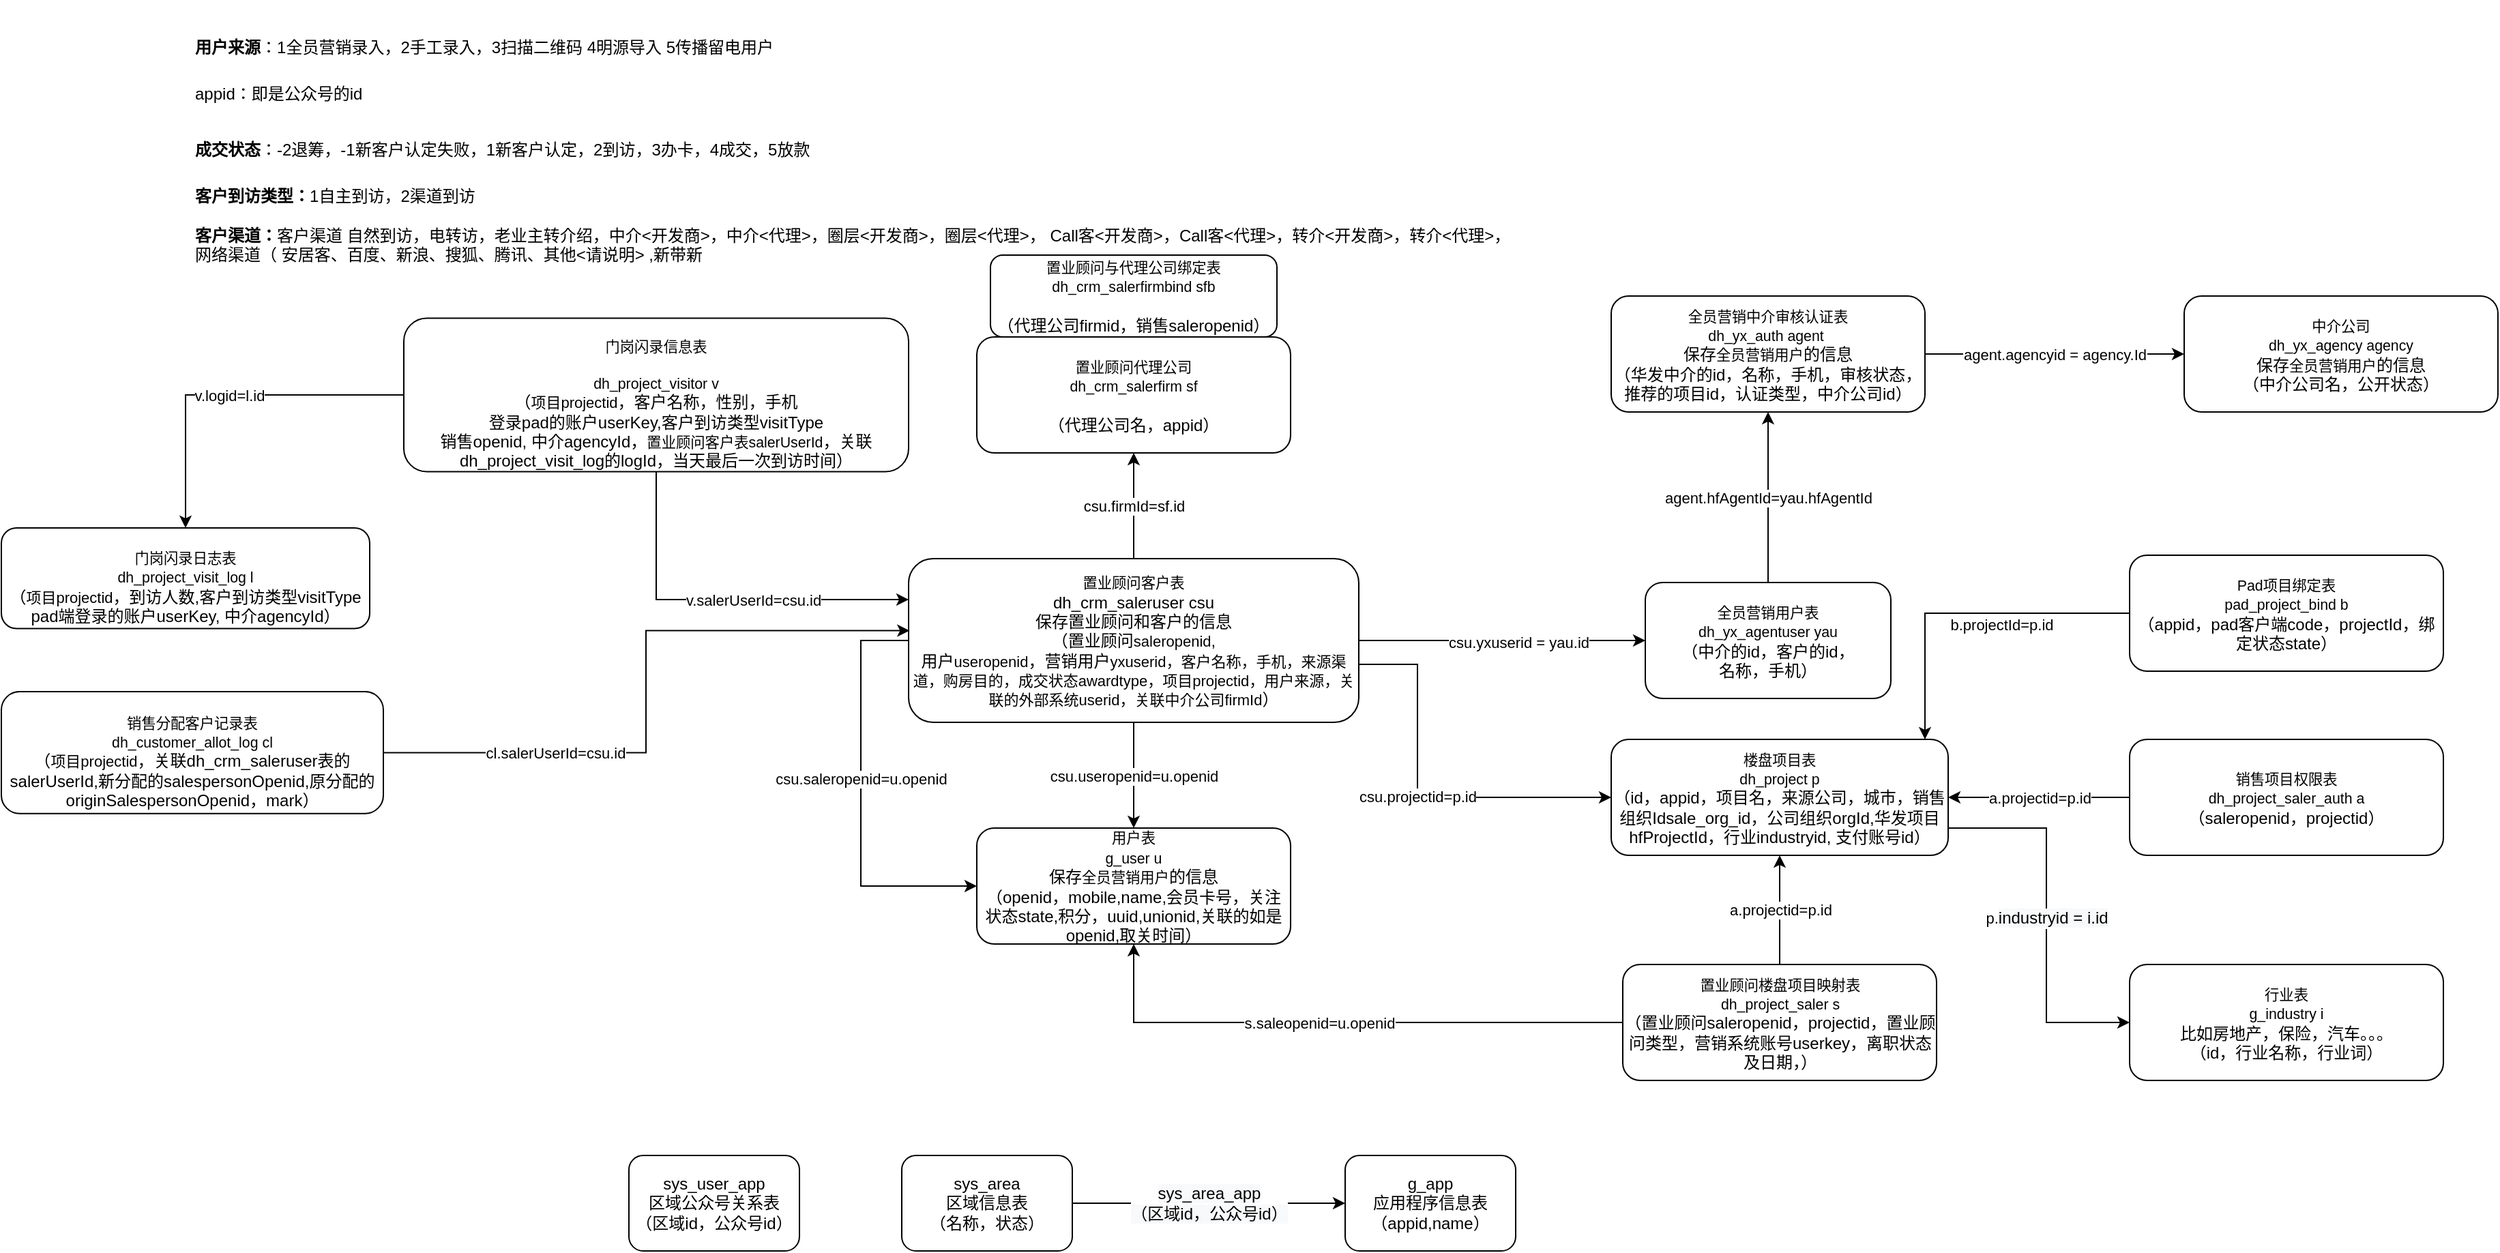 <mxfile version="14.9.6" type="github" pages="3">
  <diagram id="eaGL7Z7917qESnS54RT0" name="移动案场">
    <mxGraphModel dx="1609" dy="436" grid="1" gridSize="10" guides="1" tooltips="1" connect="1" arrows="1" fold="1" page="1" pageScale="1" pageWidth="827" pageHeight="1169" math="0" shadow="0">
      <root>
        <mxCell id="0" />
        <mxCell id="1" parent="0" />
        <mxCell id="XDihBJkEoJ0V1uG7NVt8-1" style="edgeStyle=orthogonalEdgeStyle;rounded=0;orthogonalLoop=1;jettySize=auto;html=1;entryX=0;entryY=0.5;entryDx=0;entryDy=0;" parent="1" source="XDihBJkEoJ0V1uG7NVt8-9" target="XDihBJkEoJ0V1uG7NVt8-11" edge="1">
          <mxGeometry relative="1" as="geometry" />
        </mxCell>
        <mxCell id="XDihBJkEoJ0V1uG7NVt8-2" value="csu.yxuserid = yau.id" style="edgeLabel;html=1;align=center;verticalAlign=middle;resizable=0;points=[];" parent="XDihBJkEoJ0V1uG7NVt8-1" vertex="1" connectable="0">
          <mxGeometry x="0.114" y="-1" relative="1" as="geometry">
            <mxPoint as="offset" />
          </mxGeometry>
        </mxCell>
        <mxCell id="XDihBJkEoJ0V1uG7NVt8-3" value="csu.useropenid=u.openid" style="edgeStyle=orthogonalEdgeStyle;rounded=0;orthogonalLoop=1;jettySize=auto;html=1;" parent="1" source="XDihBJkEoJ0V1uG7NVt8-9" target="XDihBJkEoJ0V1uG7NVt8-15" edge="1">
          <mxGeometry relative="1" as="geometry" />
        </mxCell>
        <mxCell id="XDihBJkEoJ0V1uG7NVt8-4" style="edgeStyle=orthogonalEdgeStyle;rounded=0;orthogonalLoop=1;jettySize=auto;html=1;entryX=0;entryY=0.5;entryDx=0;entryDy=0;exitX=0;exitY=0.5;exitDx=0;exitDy=0;" parent="1" source="XDihBJkEoJ0V1uG7NVt8-9" target="XDihBJkEoJ0V1uG7NVt8-15" edge="1">
          <mxGeometry relative="1" as="geometry">
            <mxPoint x="30" y="460" as="sourcePoint" />
            <Array as="points">
              <mxPoint x="30" y="513" />
              <mxPoint x="30" y="693" />
            </Array>
          </mxGeometry>
        </mxCell>
        <mxCell id="XDihBJkEoJ0V1uG7NVt8-5" value="csu.saleropenid=u.openid" style="edgeLabel;html=1;align=center;verticalAlign=middle;resizable=0;points=[];" parent="XDihBJkEoJ0V1uG7NVt8-4" vertex="1" connectable="0">
          <mxGeometry x="-0.092" relative="1" as="geometry">
            <mxPoint as="offset" />
          </mxGeometry>
        </mxCell>
        <mxCell id="XDihBJkEoJ0V1uG7NVt8-6" value="csu.firmId=sf.id" style="edgeStyle=orthogonalEdgeStyle;rounded=0;orthogonalLoop=1;jettySize=auto;html=1;" parent="1" source="XDihBJkEoJ0V1uG7NVt8-9" target="XDihBJkEoJ0V1uG7NVt8-17" edge="1">
          <mxGeometry relative="1" as="geometry" />
        </mxCell>
        <mxCell id="XDihBJkEoJ0V1uG7NVt8-7" style="edgeStyle=orthogonalEdgeStyle;rounded=0;orthogonalLoop=1;jettySize=auto;html=1;exitX=1;exitY=0.25;exitDx=0;exitDy=0;entryX=0;entryY=0.5;entryDx=0;entryDy=0;" parent="1" source="XDihBJkEoJ0V1uG7NVt8-9" target="XDihBJkEoJ0V1uG7NVt8-19" edge="1">
          <mxGeometry relative="1" as="geometry">
            <Array as="points">
              <mxPoint x="395" y="530" />
              <mxPoint x="438" y="530" />
              <mxPoint x="438" y="628" />
            </Array>
          </mxGeometry>
        </mxCell>
        <mxCell id="XDihBJkEoJ0V1uG7NVt8-8" value="csu.projectid=p.id" style="edgeLabel;html=1;align=center;verticalAlign=middle;resizable=0;points=[];" parent="XDihBJkEoJ0V1uG7NVt8-7" vertex="1" connectable="0">
          <mxGeometry x="0.139" y="1" relative="1" as="geometry">
            <mxPoint as="offset" />
          </mxGeometry>
        </mxCell>
        <mxCell id="XDihBJkEoJ0V1uG7NVt8-9" value="&lt;span style=&quot;font-size: 8pt&quot;&gt;置业顾问客户表&lt;br&gt;&lt;/span&gt;dh_crm_saleruser csu&lt;br&gt;保存置业顾问和客户的信息&lt;br&gt;（置业顾问&lt;span style=&quot;font-size: 11px ; background-color: rgb(255 , 255 , 255)&quot;&gt;saleropenid&lt;/span&gt;,&lt;br&gt;用户&lt;span style=&quot;font-size: 11px ; background-color: rgb(255 , 255 , 255)&quot;&gt;useropenid&lt;/span&gt;，营销用户&lt;span style=&quot;background-color: rgb(255 , 255 , 255)&quot;&gt;&lt;span style=&quot;font-size: 11px&quot;&gt;yxuserid，客户名称，手机，来源渠道，购房目的，成交状态&lt;/span&gt;&lt;span style=&quot;font-size: 11px&quot;&gt;awardtype，项目projectid，用户来源，关联的外部系统&lt;/span&gt;&lt;span style=&quot;font-size: 11px&quot;&gt;userid，关联中介公司firmId&lt;/span&gt;&lt;/span&gt;）" style="rounded=1;whiteSpace=wrap;html=1;" parent="1" vertex="1">
          <mxGeometry x="65" y="452.5" width="330" height="120" as="geometry" />
        </mxCell>
        <mxCell id="XDihBJkEoJ0V1uG7NVt8-10" value="agent.hfAgentId=yau.hfAgentId" style="edgeStyle=orthogonalEdgeStyle;rounded=0;orthogonalLoop=1;jettySize=auto;html=1;entryX=0.5;entryY=1;entryDx=0;entryDy=0;" parent="1" source="XDihBJkEoJ0V1uG7NVt8-11" target="XDihBJkEoJ0V1uG7NVt8-13" edge="1">
          <mxGeometry relative="1" as="geometry" />
        </mxCell>
        <mxCell id="XDihBJkEoJ0V1uG7NVt8-11" value="&lt;span style=&quot;font-size: 8pt&quot;&gt;全员营销用户表&lt;br&gt;&lt;/span&gt;&lt;span style=&quot;font-size: 8pt&quot;&gt;dh_yx_agentuser yau&lt;/span&gt;&lt;span style=&quot;font-size: 8pt&quot;&gt;&lt;br&gt;&lt;/span&gt;（中介的id，客户的id，&lt;br&gt;名称，手机）" style="rounded=1;whiteSpace=wrap;html=1;" parent="1" vertex="1">
          <mxGeometry x="605" y="470" width="180" height="85" as="geometry" />
        </mxCell>
        <mxCell id="XDihBJkEoJ0V1uG7NVt8-12" value="agent.agencyid = agency.Id" style="edgeStyle=orthogonalEdgeStyle;rounded=0;orthogonalLoop=1;jettySize=auto;html=1;" parent="1" source="XDihBJkEoJ0V1uG7NVt8-13" target="XDihBJkEoJ0V1uG7NVt8-14" edge="1">
          <mxGeometry relative="1" as="geometry" />
        </mxCell>
        <mxCell id="XDihBJkEoJ0V1uG7NVt8-13" value="&lt;span style=&quot;font-size: 8pt&quot;&gt;全员营销中介审核认证表&lt;br&gt;&lt;/span&gt;&lt;span style=&quot;font-size: 10.667px&quot;&gt;dh_yx_auth agent&lt;/span&gt;&lt;span style=&quot;font-size: 8pt&quot;&gt;&amp;nbsp;&lt;/span&gt;&lt;span style=&quot;font-size: 8pt&quot;&gt;&lt;br&gt;&lt;/span&gt;保存&lt;span style=&quot;font-size: 10.667px&quot;&gt;全员营销用户&lt;/span&gt;的信息&lt;br&gt;（华发中介的id，名称，手机，审核状态，推荐的项目id，认证类型，中介公司id）" style="rounded=1;whiteSpace=wrap;html=1;" parent="1" vertex="1">
          <mxGeometry x="580" y="260" width="230" height="85" as="geometry" />
        </mxCell>
        <mxCell id="XDihBJkEoJ0V1uG7NVt8-14" value="&lt;span style=&quot;font-size: 10.667px&quot;&gt;中介公司&lt;/span&gt;&lt;br&gt;&lt;span style=&quot;font-size: 10.667px&quot;&gt;dh_yx_agency&amp;nbsp;agency&lt;/span&gt;&lt;span style=&quot;font-size: 8pt&quot;&gt;&lt;br&gt;&lt;/span&gt;保存&lt;span style=&quot;font-size: 10.667px&quot;&gt;全员营销用户&lt;/span&gt;的信息&lt;br&gt;（中介公司名，公开状态）" style="rounded=1;whiteSpace=wrap;html=1;" parent="1" vertex="1">
          <mxGeometry x="1000" y="260" width="230" height="85" as="geometry" />
        </mxCell>
        <mxCell id="XDihBJkEoJ0V1uG7NVt8-15" value="&lt;span style=&quot;font-size: 10.667px&quot;&gt;用户表&lt;/span&gt;&lt;br&gt;&lt;span style=&quot;font-size: 10.667px&quot;&gt;g_user u&lt;/span&gt;&lt;span style=&quot;font-size: 8pt&quot;&gt;&lt;br&gt;&lt;/span&gt;保存&lt;span style=&quot;font-size: 10.667px&quot;&gt;全员营销用户&lt;/span&gt;的信息&lt;br&gt;（openid，mobile,name,会员卡号，关注状态state,积分，uuid,unionid,关联的如是openid,取关时间）" style="rounded=1;whiteSpace=wrap;html=1;" parent="1" vertex="1">
          <mxGeometry x="115" y="650" width="230" height="85" as="geometry" />
        </mxCell>
        <mxCell id="XDihBJkEoJ0V1uG7NVt8-16" value="&lt;h1&gt;&lt;b style=&quot;font-size: 12px&quot;&gt;用户来源&lt;/b&gt;&lt;span style=&quot;font-size: 12px ; font-weight: normal&quot;&gt;：1全员营销录入，2手工录入，3扫描二维码 4明源导入 5传播留电用户&lt;/span&gt;&lt;/h1&gt;&lt;div&gt;&lt;span style=&quot;text-align: center&quot;&gt;appid：即是公众号的id&lt;/span&gt;&lt;span style=&quot;font-size: 12px ; font-weight: normal&quot;&gt;&lt;br&gt;&lt;/span&gt;&lt;/div&gt;&lt;h1&gt;&lt;b style=&quot;font-size: 12px&quot;&gt;成交状态&lt;/b&gt;&lt;span style=&quot;font-size: 12px ; font-weight: normal&quot;&gt;：-2退筹，-1新客户认定失败，1新客户认定，2到访，3办卡，4成交，5放款&lt;/span&gt;&lt;/h1&gt;&lt;b&gt;客户到访类型：&lt;/b&gt;1自主到访，2渠道到访&lt;div&gt;&lt;span style=&quot;font-weight: normal ; font-size: 12px&quot;&gt;&lt;br&gt;&lt;/span&gt;&lt;/div&gt;&lt;div&gt;&lt;b&gt;客户渠道：&lt;/b&gt;客户渠道 自然到访，电转访，老业主转介绍，中介&amp;lt;开发商&amp;gt;，中介&amp;lt;代理&amp;gt;，圈层&amp;lt;开发商&amp;gt;，圈层&amp;lt;代理&amp;gt;， Call客&amp;lt;开发商&amp;gt;，Call客&amp;lt;代理&amp;gt;，转介&amp;lt;开发商&amp;gt;，转介&amp;lt;代理&amp;gt;，网络渠道（ 安居客、百度、新浪、搜狐、腾讯、其他&amp;lt;请说明&amp;gt; ,新带新&lt;/div&gt;&lt;b&gt;&lt;/b&gt;" style="text;html=1;strokeColor=none;fillColor=none;align=left;verticalAlign=middle;whiteSpace=wrap;rounded=0;spacing=2;spacingBottom=0;spacingTop=0;" parent="1" vertex="1">
          <mxGeometry x="-460" y="50" width="970" height="180" as="geometry" />
        </mxCell>
        <mxCell id="XDihBJkEoJ0V1uG7NVt8-17" value="&lt;span style=&quot;font-size: 10.667px&quot;&gt;置业顾问代理公司&lt;/span&gt;&lt;br&gt;&lt;span style=&quot;font-size: 10.667px&quot;&gt;dh_crm_salerfirm&amp;nbsp;sf&lt;/span&gt;&lt;br&gt;&lt;br&gt;（代理公司名，appid）" style="rounded=1;whiteSpace=wrap;html=1;" parent="1" vertex="1">
          <mxGeometry x="115" y="290" width="230" height="85" as="geometry" />
        </mxCell>
        <mxCell id="XDihBJkEoJ0V1uG7NVt8-18" value="p.&lt;span style=&quot;font-size: 12px ; background-color: rgb(248 , 249 , 250)&quot;&gt;industryid = i.id&lt;/span&gt;" style="edgeStyle=orthogonalEdgeStyle;rounded=0;orthogonalLoop=1;jettySize=auto;html=1;entryX=0;entryY=0.5;entryDx=0;entryDy=0;" parent="1" source="XDihBJkEoJ0V1uG7NVt8-19" target="XDihBJkEoJ0V1uG7NVt8-30" edge="1">
          <mxGeometry relative="1" as="geometry">
            <Array as="points">
              <mxPoint x="899" y="650" />
              <mxPoint x="899" y="793" />
            </Array>
          </mxGeometry>
        </mxCell>
        <mxCell id="XDihBJkEoJ0V1uG7NVt8-19" value="&lt;span style=&quot;font-size: 10.667px&quot;&gt;楼盘项目表&lt;/span&gt;&lt;br&gt;&lt;span style=&quot;font-size: 10.667px&quot;&gt;dh_project&amp;nbsp;p&lt;/span&gt;&lt;br&gt;（id，appid，项目名，来源公司，城市，销售组织Idsale_org_id，公司组织orgId,华发项目hfProjectId，行业industryid, 支付账号id）" style="rounded=1;whiteSpace=wrap;html=1;" parent="1" vertex="1">
          <mxGeometry x="580" y="585" width="247" height="85" as="geometry" />
        </mxCell>
        <mxCell id="XDihBJkEoJ0V1uG7NVt8-20" value="v.logid=l.id" style="edgeStyle=orthogonalEdgeStyle;rounded=0;orthogonalLoop=1;jettySize=auto;html=1;" parent="1" source="XDihBJkEoJ0V1uG7NVt8-23" target="XDihBJkEoJ0V1uG7NVt8-31" edge="1">
          <mxGeometry relative="1" as="geometry" />
        </mxCell>
        <mxCell id="XDihBJkEoJ0V1uG7NVt8-21" style="edgeStyle=orthogonalEdgeStyle;rounded=0;orthogonalLoop=1;jettySize=auto;html=1;entryX=0;entryY=0.25;entryDx=0;entryDy=0;" parent="1" source="XDihBJkEoJ0V1uG7NVt8-23" target="XDihBJkEoJ0V1uG7NVt8-9" edge="1">
          <mxGeometry relative="1" as="geometry" />
        </mxCell>
        <mxCell id="XDihBJkEoJ0V1uG7NVt8-22" value="v.salerUserId=csu.id" style="edgeLabel;html=1;align=center;verticalAlign=middle;resizable=0;points=[];" parent="XDihBJkEoJ0V1uG7NVt8-21" vertex="1" connectable="0">
          <mxGeometry x="0.536" y="1" relative="1" as="geometry">
            <mxPoint x="-50" y="1" as="offset" />
          </mxGeometry>
        </mxCell>
        <mxCell id="XDihBJkEoJ0V1uG7NVt8-23" value="&lt;p class=&quot;MsoNormal&quot;&gt;&lt;span style=&quot;font-size: 8.0pt&quot;&gt;门岗闪录信息表&lt;/span&gt;&lt;/p&gt;&lt;span style=&quot;font-size: 10.667px&quot;&gt;dh_project_visitor v&lt;/span&gt;&lt;br&gt;（&lt;span style=&quot;font-size: 11px ; background-color: rgb(255 , 255 , 255)&quot;&gt;项目projectid&lt;/span&gt;，客户名称，性别，手机&lt;br&gt;登录pad的账户userKey,客户到访类型visitType&lt;br&gt;销售openid, 中介agencyId，&lt;span style=&quot;font-size: 10.667px&quot;&gt;置业顾问客户表salerUserId&lt;/span&gt;，关联dh_project_visit_log的logId，当天最后一次到访时间）" style="rounded=1;whiteSpace=wrap;html=1;" parent="1" vertex="1">
          <mxGeometry x="-305" y="276.25" width="370" height="112.5" as="geometry" />
        </mxCell>
        <mxCell id="XDihBJkEoJ0V1uG7NVt8-24" value="a.projectid=p.id" style="edgeStyle=orthogonalEdgeStyle;rounded=0;orthogonalLoop=1;jettySize=auto;html=1;entryX=1;entryY=0.5;entryDx=0;entryDy=0;" parent="1" source="XDihBJkEoJ0V1uG7NVt8-25" target="XDihBJkEoJ0V1uG7NVt8-19" edge="1">
          <mxGeometry relative="1" as="geometry" />
        </mxCell>
        <mxCell id="XDihBJkEoJ0V1uG7NVt8-25" value="&lt;span style=&quot;font-size: 8pt&quot;&gt;销售项目权限表&lt;br&gt;&lt;/span&gt;&lt;span style=&quot;font-size: 10.667px&quot;&gt;dh_project_saler_auth a&lt;/span&gt;&lt;br&gt;（saleropenid，projectid）" style="rounded=1;whiteSpace=wrap;html=1;" parent="1" vertex="1">
          <mxGeometry x="960" y="585" width="230" height="85" as="geometry" />
        </mxCell>
        <mxCell id="XDihBJkEoJ0V1uG7NVt8-26" value="&lt;span style=&quot;color: rgb(0 , 0 , 0) ; font-family: &amp;#34;helvetica&amp;#34; ; font-size: 11px ; font-style: normal ; font-weight: 400 ; letter-spacing: normal ; text-align: center ; text-indent: 0px ; text-transform: none ; word-spacing: 0px ; background-color: rgb(255 , 255 , 255) ; display: inline ; float: none&quot;&gt;a.projectid=p.id&lt;/span&gt;" style="edgeStyle=orthogonalEdgeStyle;rounded=0;orthogonalLoop=1;jettySize=auto;html=1;" parent="1" source="XDihBJkEoJ0V1uG7NVt8-29" target="XDihBJkEoJ0V1uG7NVt8-19" edge="1">
          <mxGeometry relative="1" as="geometry" />
        </mxCell>
        <mxCell id="XDihBJkEoJ0V1uG7NVt8-27" style="edgeStyle=orthogonalEdgeStyle;rounded=0;orthogonalLoop=1;jettySize=auto;html=1;entryX=0.5;entryY=1;entryDx=0;entryDy=0;" parent="1" source="XDihBJkEoJ0V1uG7NVt8-29" target="XDihBJkEoJ0V1uG7NVt8-15" edge="1">
          <mxGeometry relative="1" as="geometry" />
        </mxCell>
        <mxCell id="XDihBJkEoJ0V1uG7NVt8-28" value="s.saleopenid=u.openid" style="edgeLabel;html=1;align=center;verticalAlign=middle;resizable=0;points=[];" parent="XDihBJkEoJ0V1uG7NVt8-27" vertex="1" connectable="0">
          <mxGeometry x="0.073" relative="1" as="geometry">
            <mxPoint as="offset" />
          </mxGeometry>
        </mxCell>
        <mxCell id="XDihBJkEoJ0V1uG7NVt8-29" value="&lt;span style=&quot;font-size: 10.667px&quot;&gt;置业顾问楼盘项目映射表&lt;br&gt;dh_project_saler s&lt;/span&gt;&lt;br&gt;（置业顾问saleropenid，projectid，置业顾问类型，营销系统账号userkey，离职状态及日期，）" style="rounded=1;whiteSpace=wrap;html=1;" parent="1" vertex="1">
          <mxGeometry x="588.5" y="750" width="230" height="85" as="geometry" />
        </mxCell>
        <mxCell id="XDihBJkEoJ0V1uG7NVt8-30" value="&lt;span style=&quot;font-size: 8pt&quot;&gt;行业表&lt;br&gt;&lt;/span&gt;&lt;span style=&quot;font-size: 10.667px&quot;&gt;g_industry&amp;nbsp;i&lt;br&gt;&lt;/span&gt;比如房地产，保险，汽车。。。&lt;br&gt;（id，行业名称，行业词）" style="rounded=1;whiteSpace=wrap;html=1;" parent="1" vertex="1">
          <mxGeometry x="960" y="750" width="230" height="85" as="geometry" />
        </mxCell>
        <mxCell id="XDihBJkEoJ0V1uG7NVt8-31" value="&lt;p class=&quot;MsoNormal&quot;&gt;&lt;/p&gt;&lt;span style=&quot;font-size: 8pt&quot;&gt;门岗闪录日志表&lt;br&gt;&lt;/span&gt;&lt;span style=&quot;font-size: 10.667px&quot;&gt;dh_project_visit_log l&lt;/span&gt;&lt;br&gt;（&lt;span style=&quot;font-size: 11px ; background-color: rgb(255 , 255 , 255)&quot;&gt;项目projectid&lt;/span&gt;，到访人数,客户到访类型visitType&lt;br&gt;pad端登录的账户userKey, 中介agencyId）" style="rounded=1;whiteSpace=wrap;html=1;" parent="1" vertex="1">
          <mxGeometry x="-600" y="430" width="270" height="73.75" as="geometry" />
        </mxCell>
        <mxCell id="XDihBJkEoJ0V1uG7NVt8-32" value="b.projectId=p.id" style="edgeStyle=orthogonalEdgeStyle;rounded=0;orthogonalLoop=1;jettySize=auto;html=1;" parent="1" source="XDihBJkEoJ0V1uG7NVt8-33" target="XDihBJkEoJ0V1uG7NVt8-19" edge="1">
          <mxGeometry x="-0.223" y="7" relative="1" as="geometry">
            <Array as="points">
              <mxPoint x="810" y="493" />
            </Array>
            <mxPoint y="1" as="offset" />
          </mxGeometry>
        </mxCell>
        <mxCell id="XDihBJkEoJ0V1uG7NVt8-33" value="&lt;span style=&quot;font-size: 8pt&quot;&gt;Pad项目绑定表&lt;br&gt;&lt;/span&gt;&lt;span style=&quot;font-size: 10.667px&quot;&gt;pad_project_bind b&lt;/span&gt;&lt;br&gt;（appid，pad客户端code，projectId，绑定状态state）" style="rounded=1;whiteSpace=wrap;html=1;" parent="1" vertex="1">
          <mxGeometry x="960" y="450" width="230" height="85" as="geometry" />
        </mxCell>
        <mxCell id="XDihBJkEoJ0V1uG7NVt8-34" style="edgeStyle=orthogonalEdgeStyle;rounded=0;orthogonalLoop=1;jettySize=auto;html=1;entryX=0.002;entryY=0.44;entryDx=0;entryDy=0;entryPerimeter=0;" parent="1" source="XDihBJkEoJ0V1uG7NVt8-36" target="XDihBJkEoJ0V1uG7NVt8-9" edge="1">
          <mxGeometry relative="1" as="geometry">
            <mxPoint x="10" y="490" as="targetPoint" />
          </mxGeometry>
        </mxCell>
        <mxCell id="XDihBJkEoJ0V1uG7NVt8-35" value="cl.salerUserId=csu.id" style="edgeLabel;html=1;align=center;verticalAlign=middle;resizable=0;points=[];" parent="XDihBJkEoJ0V1uG7NVt8-34" vertex="1" connectable="0">
          <mxGeometry x="-0.471" relative="1" as="geometry">
            <mxPoint as="offset" />
          </mxGeometry>
        </mxCell>
        <mxCell id="XDihBJkEoJ0V1uG7NVt8-36" value="&lt;p class=&quot;MsoNormal&quot;&gt;&lt;/p&gt;&lt;span style=&quot;font-size: 8pt&quot;&gt;销售分配客户记录&lt;/span&gt;&lt;span style=&quot;font-size: 8pt&quot;&gt;表&lt;br&gt;&lt;/span&gt;&lt;span style=&quot;font-size: 8pt&quot;&gt;dh_customer_allot_log c&lt;/span&gt;&lt;span style=&quot;font-size: 10.667px&quot;&gt;l&lt;/span&gt;&lt;br&gt;（&lt;span style=&quot;font-size: 11px ; background-color: rgb(255 , 255 , 255)&quot;&gt;项目projectid&lt;/span&gt;，关联dh_crm_saleruser表的salerUserId,新分配的salespersonOpenid,原分配的originSalespersonOpenid，mark）" style="rounded=1;whiteSpace=wrap;html=1;" parent="1" vertex="1">
          <mxGeometry x="-600" y="550" width="280" height="89.37" as="geometry" />
        </mxCell>
        <mxCell id="XDihBJkEoJ0V1uG7NVt8-37" value="&lt;span style=&quot;font-size: 10.667px&quot;&gt;置业顾问与代理公司绑定表dh_crm_salerfirmbind sfb&lt;/span&gt;&lt;br&gt;&lt;br&gt;（代理公司firmid，销售saleropenid）" style="rounded=1;whiteSpace=wrap;html=1;" parent="1" vertex="1">
          <mxGeometry x="125" y="230" width="210" height="60" as="geometry" />
        </mxCell>
        <mxCell id="XDihBJkEoJ0V1uG7NVt8-38" value="&lt;span style=&quot;color: rgb(0 , 0 , 0) ; font-family: &amp;#34;helvetica&amp;#34; ; font-size: 12px ; font-style: normal ; font-weight: 400 ; letter-spacing: normal ; text-align: center ; text-indent: 0px ; text-transform: none ; word-spacing: 0px ; background-color: rgb(248 , 249 , 250) ; display: inline ; float: none&quot;&gt;sys_area_app&lt;/span&gt;&lt;br&gt;&lt;span style=&quot;font-size: 12px ; background-color: rgb(248 , 249 , 250)&quot;&gt;（区域id，公众号id）&lt;/span&gt;" style="edgeStyle=orthogonalEdgeStyle;rounded=0;orthogonalLoop=1;jettySize=auto;html=1;" parent="1" source="XDihBJkEoJ0V1uG7NVt8-39" target="XDihBJkEoJ0V1uG7NVt8-41" edge="1">
          <mxGeometry relative="1" as="geometry" />
        </mxCell>
        <mxCell id="XDihBJkEoJ0V1uG7NVt8-39" value="sys_area&lt;br&gt;区域信息表&lt;br&gt;（名称，状态）" style="rounded=1;whiteSpace=wrap;html=1;" parent="1" vertex="1">
          <mxGeometry x="60" y="890" width="125" height="70" as="geometry" />
        </mxCell>
        <mxCell id="XDihBJkEoJ0V1uG7NVt8-40" value="sys_user_app&lt;br&gt;区域公众号关系表&lt;br&gt;（区域id，公众号id）" style="rounded=1;whiteSpace=wrap;html=1;" parent="1" vertex="1">
          <mxGeometry x="-140" y="890" width="125" height="70" as="geometry" />
        </mxCell>
        <mxCell id="XDihBJkEoJ0V1uG7NVt8-41" value="g_app&lt;br&gt;应用程序信息表&lt;br&gt;（appid,name）" style="rounded=1;whiteSpace=wrap;html=1;" parent="1" vertex="1">
          <mxGeometry x="385" y="890" width="125" height="70" as="geometry" />
        </mxCell>
      </root>
    </mxGraphModel>
  </diagram>
  <diagram id="nFGt0MqnmTu4ru6C3Byg" name="潜客池">
    <mxGraphModel dx="2662" dy="420" grid="1" gridSize="10" guides="1" tooltips="1" connect="1" arrows="1" fold="1" page="1" pageScale="1" pageWidth="827" pageHeight="1169" math="0" shadow="0">
      <root>
        <mxCell id="UukvisJaQZ7xhcI8X70N-0" />
        <mxCell id="UukvisJaQZ7xhcI8X70N-1" parent="UukvisJaQZ7xhcI8X70N-0" />
        <mxCell id="K4eQCQfbDMpkofptSABG-0" value="&lt;span style=&quot;font-size: 10.667px&quot;&gt;空中团队配置表&lt;br&gt;&lt;/span&gt;&lt;span style=&quot;font-size: 8pt&quot;&gt;cp_team_group g&lt;/span&gt;&lt;br&gt;（id,团队名称,区域,appid,城市名称,&lt;br&gt;项目id,项目名称,类型【1项目级,2城市级】，状态【启用/停用】&lt;br&gt;）" style="rounded=1;whiteSpace=wrap;html=1;" parent="UukvisJaQZ7xhcI8X70N-1" vertex="1">
          <mxGeometry x="-470" y="500" width="230" height="85" as="geometry" />
        </mxCell>
        <mxCell id="K4eQCQfbDMpkofptSABG-1" value="u.team_id=g.id" style="edgeStyle=orthogonalEdgeStyle;rounded=0;orthogonalLoop=1;jettySize=auto;html=1;entryX=1;entryY=0.5;entryDx=0;entryDy=0;" parent="UukvisJaQZ7xhcI8X70N-1" source="K4eQCQfbDMpkofptSABG-2" target="K4eQCQfbDMpkofptSABG-0" edge="1">
          <mxGeometry relative="1" as="geometry" />
        </mxCell>
        <mxCell id="K4eQCQfbDMpkofptSABG-2" value="&lt;span style=&quot;font-size: 10.667px&quot;&gt;空中团队人员表&lt;/span&gt;&lt;br&gt;&lt;span style=&quot;font-size: 8pt&quot;&gt;cp_team_user u&lt;/span&gt;&lt;br&gt;（销售open_id,销售华发账号user_key,角色【0置业顾问,1负责人】，销售姓名，团队id，状态【启用/停用】）" style="rounded=1;whiteSpace=wrap;html=1;" parent="UukvisJaQZ7xhcI8X70N-1" vertex="1">
          <mxGeometry x="-100" y="500" width="230" height="85" as="geometry" />
        </mxCell>
        <mxCell id="K4eQCQfbDMpkofptSABG-3" value="&lt;span style=&quot;font-size: 10.667px&quot;&gt;潜客池用户表&lt;br&gt;&lt;/span&gt;&lt;span style=&quot;font-size: 8pt&quot;&gt;cp_user u&lt;/span&gt;&lt;br&gt;（id，app_id，union_id，nickname，level，open_id，user_id【随机uuid】，del_flag，mobile）" style="rounded=1;whiteSpace=wrap;html=1;" parent="UukvisJaQZ7xhcI8X70N-1" vertex="1">
          <mxGeometry x="-70" y="327.5" width="290" height="85" as="geometry" />
        </mxCell>
        <mxCell id="K4eQCQfbDMpkofptSABG-6" style="edgeStyle=orthogonalEdgeStyle;rounded=0;orthogonalLoop=1;jettySize=auto;html=1;" parent="UukvisJaQZ7xhcI8X70N-1" source="K4eQCQfbDMpkofptSABG-4" target="K4eQCQfbDMpkofptSABG-3" edge="1">
          <mxGeometry relative="1" as="geometry" />
        </mxCell>
        <mxCell id="K4eQCQfbDMpkofptSABG-7" value="su.user_id = u.user_id&amp;nbsp;" style="edgeLabel;html=1;align=center;verticalAlign=middle;resizable=0;points=[];" parent="K4eQCQfbDMpkofptSABG-6" vertex="1" connectable="0">
          <mxGeometry x="0.138" y="1" relative="1" as="geometry">
            <mxPoint x="-28" y="1" as="offset" />
          </mxGeometry>
        </mxCell>
        <mxCell id="K4eQCQfbDMpkofptSABG-4" value="&lt;span style=&quot;font-size: 10.667px&quot;&gt;销售客户关联表&lt;br&gt;cp_saler_user&lt;/span&gt;&lt;span style=&quot;font-size: 8pt&quot;&gt;&amp;nbsp;su&lt;/span&gt;&lt;br&gt;（id，app_id，销售open_id，user_id，remark，del_flag，mobile，project_name，saler_name，销售userKey，是否接听follow，是否有意向purpose，如是rs_project_id，是否已拨打is_call，最近跟进时间follow_time，cp_user_log表log_id，&lt;br&gt;首次意向时间，首次拨打时间，首次接听时间，&lt;br&gt;is_report，report_time【报备时间】，&lt;br&gt;is_allot【是否分配0否，1项目分配,2城市分配】，&lt;br&gt;level【等级-1D 0C 1B 2A】，&lt;br&gt;project_id【华发项目id，6位】）" style="rounded=1;whiteSpace=wrap;html=1;" parent="UukvisJaQZ7xhcI8X70N-1" vertex="1">
          <mxGeometry x="-620" y="280" width="380" height="180" as="geometry" />
        </mxCell>
        <mxCell id="K4eQCQfbDMpkofptSABG-5" value="&lt;span style=&quot;font-size: 10.667px&quot;&gt;推送记录表&lt;/span&gt;&lt;br&gt;&lt;span style=&quot;font-size: 10.667px&quot;&gt;cp_user_log&lt;/span&gt;&lt;span style=&quot;font-size: 8pt&quot;&gt;&amp;nbsp;u&lt;/span&gt;&lt;br&gt;（id，app_id，union_id，ip，mobile，头像，昵称，open_id，&lt;br&gt;user_id，user_key，如是rs_project_id，project_name，&lt;br&gt;销售open_id，销售姓名，aicall客次数，触达批次batch_id，&lt;br&gt;来源【 0:h5 1:微信小程序 2转介】，来源方式，来源页面page_id，标题page_title，&lt;br&gt;is_allot【是否分配0否，1项目分配,2城市分配】，&lt;br&gt;转介原销售source_saler_name，source_saler_open_id,&lt;br&gt;转介原项目source_project_id，source_project_name，&lt;br&gt;活动act_id，活动名称act_name&lt;br&gt;project_id【华发项目id，6位】，是否有效is_valid，是否关注is_fans）" style="rounded=1;whiteSpace=wrap;html=1;" parent="UukvisJaQZ7xhcI8X70N-1" vertex="1">
          <mxGeometry x="-1200" y="285" width="460" height="170" as="geometry" />
        </mxCell>
        <mxCell id="K4eQCQfbDMpkofptSABG-10" value="tl.batch_id=b.id" style="edgeStyle=orthogonalEdgeStyle;rounded=0;orthogonalLoop=1;jettySize=auto;html=1;" parent="UukvisJaQZ7xhcI8X70N-1" source="K4eQCQfbDMpkofptSABG-8" target="K4eQCQfbDMpkofptSABG-9" edge="1">
          <mxGeometry relative="1" as="geometry" />
        </mxCell>
        <mxCell id="K4eQCQfbDMpkofptSABG-11" value="tl.user_id=u.user_id" style="edgeStyle=orthogonalEdgeStyle;rounded=0;orthogonalLoop=1;jettySize=auto;html=1;" parent="UukvisJaQZ7xhcI8X70N-1" source="K4eQCQfbDMpkofptSABG-8" target="K4eQCQfbDMpkofptSABG-3" edge="1">
          <mxGeometry relative="1" as="geometry" />
        </mxCell>
        <mxCell id="K4eQCQfbDMpkofptSABG-8" value="&lt;span style=&quot;font-size: 10.667px&quot;&gt;触达详细客户表&lt;/span&gt;&lt;br&gt;&lt;span style=&quot;font-size: 8pt&quot;&gt;cp_touch_log tl&lt;/span&gt;&lt;br&gt;（id，batch_id，user_id，create_time）" style="rounded=1;whiteSpace=wrap;html=1;" parent="UukvisJaQZ7xhcI8X70N-1" vertex="1">
          <mxGeometry x="400" y="327.5" width="290" height="85" as="geometry" />
        </mxCell>
        <mxCell id="K4eQCQfbDMpkofptSABG-9" value="&lt;span style=&quot;font-size: 10.667px&quot;&gt;触达批次表&lt;/span&gt;&lt;br&gt;&lt;span style=&quot;font-size: 8pt&quot;&gt;cp_touch_batch b&lt;/span&gt;&lt;br&gt;（id，saler_open_id，触达时间，触达人数touch_number，&lt;br&gt;类型type【0批量触达，1:单人触达】&lt;br&gt;来源页面page_id，标题page_title，内容content，&lt;br&gt;level【对哪个等级的用户做的触达0C1B2A】&lt;br&gt;touch_way【触达方式 1话费、2红包、3流量、4问卷、5aicall客、6活动】）" style="rounded=1;whiteSpace=wrap;html=1;" parent="UukvisJaQZ7xhcI8X70N-1" vertex="1">
          <mxGeometry x="330" y="110" width="430" height="110" as="geometry" />
        </mxCell>
        <mxCell id="cHUheyltoiaNRc8e_QKf-0" value="&lt;span style=&quot;font-size: 10.667px&quot;&gt;项目流程表&lt;br&gt;rs_project_process&lt;/span&gt;&lt;br&gt;（id，app_id，project_id，project_name，流程process_key，&lt;br&gt;process_type【流程类型：1分配流程 2潜客转换流程】）" style="rounded=1;whiteSpace=wrap;html=1;" parent="UukvisJaQZ7xhcI8X70N-1" vertex="1">
          <mxGeometry x="340" y="490" width="350" height="85" as="geometry" />
        </mxCell>
        <mxCell id="cHUheyltoiaNRc8e_QKf-1" value="&lt;span style=&quot;font-size: 10.667px&quot;&gt;分配失败用户&lt;br&gt;cp_allot_fail_user&lt;/span&gt;" style="rounded=1;whiteSpace=wrap;html=1;" parent="UukvisJaQZ7xhcI8X70N-1" vertex="1">
          <mxGeometry x="350" y="610" width="350" height="85" as="geometry" />
        </mxCell>
        <mxCell id="cHUheyltoiaNRc8e_QKf-2" value="&lt;span style=&quot;color: rgb(43 , 43 , 43) ; font-family: , &amp;#34;helvetica neue&amp;#34; , &amp;#34;helvetica&amp;#34; , &amp;#34;pingfang sc&amp;#34; , &amp;#34;microsoft yahei&amp;#34; , &amp;#34;source han sans sc&amp;#34; , &amp;#34;noto sans cjk sc&amp;#34; , &amp;#34;wenquanyi micro hei&amp;#34; , sans-serif ; background-color: rgb(255 , 255 , 255)&quot;&gt;报备信息表&lt;br&gt;&lt;/span&gt;&lt;span style=&quot;background-color: rgb(255 , 255 , 255)&quot;&gt;&lt;font color=&quot;#2b2b2b&quot;&gt;rs_report&lt;/font&gt;&lt;br&gt;&lt;font color=&quot;#2b2b2b&quot;&gt;（cp_user_id，cp_user_name，cp_user_phone，sale_org，project_id，project_name，hf_project_id，city_id，&lt;br&gt;agent_type，agent_id，agent_name【配置文件获取】，&lt;br&gt;agent_user_key，status，&lt;br&gt;assign_from【到访有效期开始日期】，&lt;br&gt;assign_to【到访有效期截止日期】，&lt;br&gt;华发唯一客户cus_id，报备状态report_status，备注report_desc，sale_user_key，distribute_desc&lt;/font&gt;&lt;font color=&quot;#2b2b2b&quot;&gt;）&lt;/font&gt;&lt;br&gt;&lt;/span&gt;" style="rounded=1;whiteSpace=wrap;html=1;" parent="UukvisJaQZ7xhcI8X70N-1" vertex="1">
          <mxGeometry x="-180" y="610" width="360" height="150" as="geometry" />
        </mxCell>
        <mxCell id="cHUheyltoiaNRc8e_QKf-3" value="&lt;span style=&quot;color: rgb(43 , 43 , 43) ; font-family: , &amp;#34;helvetica neue&amp;#34; , &amp;#34;helvetica&amp;#34; , &amp;#34;pingfang sc&amp;#34; , &amp;#34;microsoft yahei&amp;#34; , &amp;#34;source han sans sc&amp;#34; , &amp;#34;noto sans cjk sc&amp;#34; , &amp;#34;wenquanyi micro hei&amp;#34; , sans-serif ; background-color: rgb(255 , 255 , 255)&quot;&gt;推送记录表&lt;br&gt;&lt;/span&gt;&lt;span style=&quot;color: rgb(43 , 43 , 43) ; font-family: , &amp;#34;helvetica neue&amp;#34; , &amp;#34;helvetica&amp;#34; , &amp;#34;pingfang sc&amp;#34; , &amp;#34;microsoft yahei&amp;#34; , &amp;#34;source han sans sc&amp;#34; , &amp;#34;noto sans cjk sc&amp;#34; , &amp;#34;wenquanyi micro hei&amp;#34; , sans-serif ; background-color: rgb(255 , 255 , 255)&quot;&gt;cp_user_log&amp;nbsp;&lt;/span&gt;&lt;span style=&quot;color: rgb(43 , 43 , 43) ; font-family: , &amp;#34;helvetica neue&amp;#34; , &amp;#34;helvetica&amp;#34; , &amp;#34;pingfang sc&amp;#34; , &amp;#34;microsoft yahei&amp;#34; , &amp;#34;source han sans sc&amp;#34; , &amp;#34;noto sans cjk sc&amp;#34; , &amp;#34;wenquanyi micro hei&amp;#34; , sans-serif ; background-color: rgb(255 , 255 , 255)&quot;&gt;&lt;br&gt;&lt;/span&gt;" style="rounded=1;whiteSpace=wrap;html=1;" parent="UukvisJaQZ7xhcI8X70N-1" vertex="1">
          <mxGeometry x="280" y="790" width="350" height="85" as="geometry" />
        </mxCell>
      </root>
    </mxGraphModel>
  </diagram>
  <diagram id="rLOTkTC1GYRhujwSjVxk" name="门岗新旧服务">
    <mxGraphModel dx="920" dy="513" grid="1" gridSize="10" guides="1" tooltips="1" connect="1" arrows="1" fold="1" page="1" pageScale="1" pageWidth="827" pageHeight="1169" math="0" shadow="0">
      <root>
        <mxCell id="LPDnRRl9zzSa4NYrL10U-0" />
        <mxCell id="LPDnRRl9zzSa4NYrL10U-1" parent="LPDnRRl9zzSa4NYrL10U-0" />
        <mxCell id="LPDnRRl9zzSa4NYrL10U-5" value="" style="edgeStyle=orthogonalEdgeStyle;rounded=0;orthogonalLoop=1;jettySize=auto;html=1;" edge="1" parent="LPDnRRl9zzSa4NYrL10U-1" source="LPDnRRl9zzSa4NYrL10U-3" target="LPDnRRl9zzSa4NYrL10U-4">
          <mxGeometry relative="1" as="geometry" />
        </mxCell>
        <mxCell id="LPDnRRl9zzSa4NYrL10U-3" value="销售分配" style="rounded=0;whiteSpace=wrap;html=1;fillColor=#008a00;strokeColor=#005700;fontColor=#ffffff;" vertex="1" parent="LPDnRRl9zzSa4NYrL10U-1">
          <mxGeometry x="1120" y="65" width="120" height="60" as="geometry" />
        </mxCell>
        <mxCell id="LPDnRRl9zzSa4NYrL10U-7" value="有" style="edgeStyle=orthogonalEdgeStyle;rounded=0;orthogonalLoop=1;jettySize=auto;html=1;" edge="1" parent="LPDnRRl9zzSa4NYrL10U-1" source="LPDnRRl9zzSa4NYrL10U-4" target="LPDnRRl9zzSa4NYrL10U-6">
          <mxGeometry relative="1" as="geometry" />
        </mxCell>
        <mxCell id="LPDnRRl9zzSa4NYrL10U-11" value="无" style="edgeStyle=orthogonalEdgeStyle;rounded=0;orthogonalLoop=1;jettySize=auto;html=1;" edge="1" parent="LPDnRRl9zzSa4NYrL10U-1" source="LPDnRRl9zzSa4NYrL10U-4" target="LPDnRRl9zzSa4NYrL10U-10">
          <mxGeometry relative="1" as="geometry" />
        </mxCell>
        <mxCell id="LPDnRRl9zzSa4NYrL10U-4" value="reportId" style="rhombus;whiteSpace=wrap;html=1;rounded=0;" vertex="1" parent="LPDnRRl9zzSa4NYrL10U-1">
          <mxGeometry x="1140" y="195" width="80" height="80" as="geometry" />
        </mxCell>
        <mxCell id="LPDnRRl9zzSa4NYrL10U-9" value="" style="edgeStyle=orthogonalEdgeStyle;rounded=0;orthogonalLoop=1;jettySize=auto;html=1;" edge="1" parent="LPDnRRl9zzSa4NYrL10U-1" source="LPDnRRl9zzSa4NYrL10U-6" target="LPDnRRl9zzSa4NYrL10U-8">
          <mxGeometry relative="1" as="geometry" />
        </mxCell>
        <mxCell id="LPDnRRl9zzSa4NYrL10U-6" value="分配客户给销售&lt;br&gt;【全民营销客户】" style="whiteSpace=wrap;html=1;rounded=0;fillColor=#dae8fc;strokeColor=#6c8ebf;" vertex="1" parent="LPDnRRl9zzSa4NYrL10U-1">
          <mxGeometry x="1300" y="205" width="120" height="60" as="geometry" />
        </mxCell>
        <mxCell id="LPDnRRl9zzSa4NYrL10U-8" value="渠道确认到访" style="whiteSpace=wrap;html=1;rounded=0;fillColor=#dae8fc;strokeColor=#6c8ebf;" vertex="1" parent="LPDnRRl9zzSa4NYrL10U-1">
          <mxGeometry x="1300" y="335" width="120" height="60" as="geometry" />
        </mxCell>
        <mxCell id="LPDnRRl9zzSa4NYrL10U-13" value="" style="edgeStyle=orthogonalEdgeStyle;rounded=0;orthogonalLoop=1;jettySize=auto;html=1;" edge="1" parent="LPDnRRl9zzSa4NYrL10U-1" source="LPDnRRl9zzSa4NYrL10U-10" target="LPDnRRl9zzSa4NYrL10U-12">
          <mxGeometry relative="1" as="geometry" />
        </mxCell>
        <mxCell id="LPDnRRl9zzSa4NYrL10U-10" value="保存到访记录&lt;br&gt;【自然到访客户】" style="whiteSpace=wrap;html=1;rounded=0;fillColor=#dae8fc;strokeColor=#6c8ebf;" vertex="1" parent="LPDnRRl9zzSa4NYrL10U-1">
          <mxGeometry x="940" y="205" width="120" height="60" as="geometry" />
        </mxCell>
        <mxCell id="LPDnRRl9zzSa4NYrL10U-12" value="分配客户给销售&lt;br&gt;【自然来访客户】" style="whiteSpace=wrap;html=1;rounded=0;fillColor=#dae8fc;strokeColor=#6c8ebf;" vertex="1" parent="LPDnRRl9zzSa4NYrL10U-1">
          <mxGeometry x="940" y="335" width="120" height="60" as="geometry" />
        </mxCell>
        <mxCell id="LPDnRRl9zzSa4NYrL10U-14" value="" style="edgeStyle=orthogonalEdgeStyle;rounded=0;orthogonalLoop=1;jettySize=auto;html=1;" edge="1" source="LPDnRRl9zzSa4NYrL10U-15" target="LPDnRRl9zzSa4NYrL10U-18" parent="LPDnRRl9zzSa4NYrL10U-1">
          <mxGeometry relative="1" as="geometry" />
        </mxCell>
        <mxCell id="LPDnRRl9zzSa4NYrL10U-15" value="通知原销售" style="rounded=0;whiteSpace=wrap;html=1;fillColor=#008a00;strokeColor=#005700;fontColor=#ffffff;" vertex="1" parent="LPDnRRl9zzSa4NYrL10U-1">
          <mxGeometry x="200" y="65" width="120" height="60" as="geometry" />
        </mxCell>
        <mxCell id="LPDnRRl9zzSa4NYrL10U-16" value="有" style="edgeStyle=orthogonalEdgeStyle;rounded=0;orthogonalLoop=1;jettySize=auto;html=1;entryX=0;entryY=0.5;entryDx=0;entryDy=0;" edge="1" source="LPDnRRl9zzSa4NYrL10U-18" target="LPDnRRl9zzSa4NYrL10U-21" parent="LPDnRRl9zzSa4NYrL10U-1">
          <mxGeometry relative="1" as="geometry">
            <mxPoint x="410" y="235" as="targetPoint" />
          </mxGeometry>
        </mxCell>
        <mxCell id="LPDnRRl9zzSa4NYrL10U-17" value="无" style="edgeStyle=orthogonalEdgeStyle;rounded=0;orthogonalLoop=1;jettySize=auto;html=1;" edge="1" source="LPDnRRl9zzSa4NYrL10U-18" target="LPDnRRl9zzSa4NYrL10U-23" parent="LPDnRRl9zzSa4NYrL10U-1">
          <mxGeometry relative="1" as="geometry" />
        </mxCell>
        <mxCell id="LPDnRRl9zzSa4NYrL10U-18" value="reportId" style="rhombus;whiteSpace=wrap;html=1;rounded=0;" vertex="1" parent="LPDnRRl9zzSa4NYrL10U-1">
          <mxGeometry x="220" y="195" width="80" height="80" as="geometry" />
        </mxCell>
        <mxCell id="LPDnRRl9zzSa4NYrL10U-21" value="渠道确认到访" style="whiteSpace=wrap;html=1;rounded=0;fillColor=#dae8fc;strokeColor=#6c8ebf;" vertex="1" parent="LPDnRRl9zzSa4NYrL10U-1">
          <mxGeometry x="380" y="205" width="120" height="60" as="geometry" />
        </mxCell>
        <mxCell id="LPDnRRl9zzSa4NYrL10U-34" style="edgeStyle=orthogonalEdgeStyle;rounded=0;orthogonalLoop=1;jettySize=auto;html=1;entryX=0.5;entryY=0;entryDx=0;entryDy=0;exitX=0.5;exitY=1;exitDx=0;exitDy=0;" edge="1" parent="LPDnRRl9zzSa4NYrL10U-1" source="LPDnRRl9zzSa4NYrL10U-23" target="LPDnRRl9zzSa4NYrL10U-33">
          <mxGeometry relative="1" as="geometry" />
        </mxCell>
        <mxCell id="LPDnRRl9zzSa4NYrL10U-23" value="&lt;div&gt;来电补录客户到访&lt;/div&gt;&lt;div&gt;【通知原销售】&lt;/div&gt;" style="whiteSpace=wrap;html=1;rounded=0;fillColor=#dae8fc;strokeColor=#6c8ebf;" vertex="1" parent="LPDnRRl9zzSa4NYrL10U-1">
          <mxGeometry x="30" y="205" width="120" height="60" as="geometry" />
        </mxCell>
        <mxCell id="LPDnRRl9zzSa4NYrL10U-30" value="" style="edgeStyle=orthogonalEdgeStyle;rounded=0;orthogonalLoop=1;jettySize=auto;html=1;" edge="1" parent="LPDnRRl9zzSa4NYrL10U-1" source="LPDnRRl9zzSa4NYrL10U-26" target="LPDnRRl9zzSa4NYrL10U-27">
          <mxGeometry relative="1" as="geometry" />
        </mxCell>
        <mxCell id="LPDnRRl9zzSa4NYrL10U-26" value="补充信息" style="rounded=0;whiteSpace=wrap;html=1;fillColor=#008a00;strokeColor=#005700;fontColor=#ffffff;" vertex="1" parent="LPDnRRl9zzSa4NYrL10U-1">
          <mxGeometry x="750" y="65" width="120" height="60" as="geometry" />
        </mxCell>
        <mxCell id="LPDnRRl9zzSa4NYrL10U-29" value="有" style="edgeStyle=orthogonalEdgeStyle;rounded=0;orthogonalLoop=1;jettySize=auto;html=1;" edge="1" parent="LPDnRRl9zzSa4NYrL10U-1" source="LPDnRRl9zzSa4NYrL10U-27" target="LPDnRRl9zzSa4NYrL10U-28">
          <mxGeometry relative="1" as="geometry" />
        </mxCell>
        <mxCell id="LPDnRRl9zzSa4NYrL10U-36" value="无" style="edgeStyle=orthogonalEdgeStyle;rounded=0;orthogonalLoop=1;jettySize=auto;html=1;" edge="1" parent="LPDnRRl9zzSa4NYrL10U-1" source="LPDnRRl9zzSa4NYrL10U-27" target="LPDnRRl9zzSa4NYrL10U-10">
          <mxGeometry relative="1" as="geometry" />
        </mxCell>
        <mxCell id="LPDnRRl9zzSa4NYrL10U-27" value="旧库有记录" style="rhombus;whiteSpace=wrap;html=1;rounded=0;" vertex="1" parent="LPDnRRl9zzSa4NYrL10U-1">
          <mxGeometry x="770" y="195" width="80" height="80" as="geometry" />
        </mxCell>
        <mxCell id="LPDnRRl9zzSa4NYrL10U-28" value="补充客户信息" style="whiteSpace=wrap;html=1;rounded=0;fillColor=#dae8fc;strokeColor=#6c8ebf;" vertex="1" parent="LPDnRRl9zzSa4NYrL10U-1">
          <mxGeometry x="560" y="335" width="120" height="60" as="geometry" />
        </mxCell>
        <mxCell id="LPDnRRl9zzSa4NYrL10U-33" value="通知原销售&lt;br&gt;（发送微信信息）" style="whiteSpace=wrap;html=1;rounded=0;fillColor=#dae8fc;strokeColor=#6c8ebf;" vertex="1" parent="LPDnRRl9zzSa4NYrL10U-1">
          <mxGeometry x="30" y="360" width="120" height="60" as="geometry" />
        </mxCell>
      </root>
    </mxGraphModel>
  </diagram>
</mxfile>
